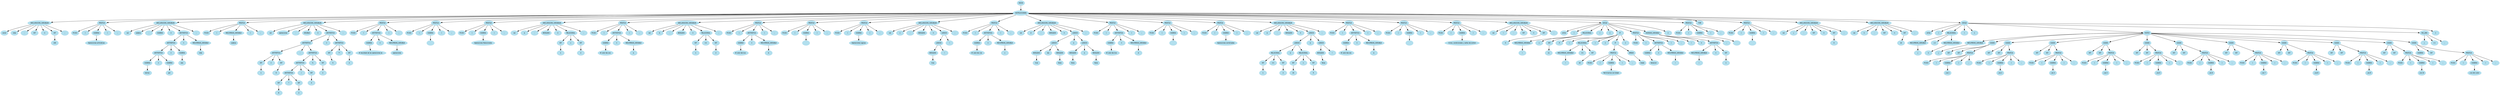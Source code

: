 digraph arbolAST{
node [shape=oval, style=filled, color=lightblue2, fontname=Helvetica, fontsize=10];
edge [fontname=Helvetica, fontsize=10];
n0[label="INICIO"];
n1[label="INSTRUCCIONES"];
n0 -> n1;
n2[label="DECLARACION_VARIABLES"];
n1 -> n2;
n3[label="const"];
n2 -> n3;
n4[label="nota"];
n2 -> n4;
n5[label=":"];
n2 -> n5;
n6[label="INT"];
n2 -> n6;
n7[label="="];
n2 -> n7;
n8[label="INT"];
n2 -> n8;
n9[label="100"];
n8 -> n9;
n10[label=";"];
n2 -> n10;
n11[label="PRINTLN"];
n1 -> n11;
n12[label="Println"];
n11 -> n12;
n13[label="("];
n11 -> n13;
n14[label="CADENA"];
n11 -> n14;
n15[label="Operaciones aritmeticas"];
n14 -> n15;
n16[label=")"];
n11 -> n16;
n17[label=";"];
n11 -> n17;
n18[label="DECLARACION_VARIABLES"];
n1 -> n18;
n19[label="var"];
n18 -> n19;
n20[label="cadena"];
n18 -> n20;
n21[label=":"];
n18 -> n21;
n22[label="CADENA"];
n18 -> n22;
n23[label="="];
n18 -> n23;
n24[label="ARITMETICA"];
n18 -> n24;
n25[label="ARITMETICA"];
n24 -> n25;
n26[label="ARITMETICA"];
n25 -> n26;
n27[label="CADENA"];
n26 -> n27;
n28[label="Vamos "];
n27 -> n28;
n29[label="+"];
n26 -> n29;
n30[label="CADENA"];
n26 -> n30;
n31[label="por "];
n30 -> n31;
n32[label="+"];
n25 -> n32;
n33[label="CADENA"];
n25 -> n33;
n34[label="ese "];
n33 -> n34;
n35[label="+"];
n24 -> n35;
n36[label="RECUPERAR_VARIABLE"];
n24 -> n36;
n37[label="nota"];
n36 -> n37;
n38[label=";"];
n18 -> n38;
n39[label="PRINTLN"];
n1 -> n39;
n40[label="Println"];
n39 -> n40;
n41[label="("];
n39 -> n41;
n42[label="RECUPERAR_VARIABLE"];
n39 -> n42;
n43[label="cadena"];
n42 -> n43;
n44[label=")"];
n39 -> n44;
n45[label=";"];
n39 -> n45;
n46[label="DECLARACION_VARIABLES"];
n1 -> n46;
n47[label="var"];
n46 -> n47;
n48[label="operaciones"];
n46 -> n48;
n49[label=":"];
n46 -> n49;
n50[label="DOUBLE"];
n46 -> n50;
n51[label="="];
n46 -> n51;
n52[label="ARITMETICA"];
n46 -> n52;
n53[label="ARITMETICA"];
n52 -> n53;
n54[label="ARITMETICA"];
n53 -> n54;
n55[label="INT"];
n54 -> n55;
n56[label="1"];
n55 -> n56;
n57[label="+"];
n54 -> n57;
n58[label="INT"];
n54 -> n58;
n59[label="9"];
n58 -> n59;
n60[label="-"];
n53 -> n60;
n61[label="ARITMETICA"];
n53 -> n61;
n62[label="ARITMETICA"];
n61 -> n62;
n63[label="ARITMETICA"];
n62 -> n63;
n64[label="INT"];
n63 -> n64;
n65[label="8"];
n64 -> n65;
n66[label="*"];
n63 -> n66;
n67[label="INT"];
n63 -> n67;
n68[label="2"];
n67 -> n68;
n69[label="/"];
n62 -> n69;
n70[label="INT"];
n62 -> n70;
n71[label="4"];
n70 -> n71;
n72[label="%"];
n61 -> n72;
n73[label="INT"];
n61 -> n73;
n74[label="2"];
n73 -> n74;
n75[label="+"];
n52 -> n75;
n76[label="ARITMETICA"];
n52 -> n76;
n77[label="INT"];
n76 -> n77;
n78[label="5"];
n77 -> n78;
n79[label="**"];
n76 -> n79;
n80[label="INT"];
n76 -> n80;
n81[label="2"];
n80 -> n81;
n82[label=";"];
n46 -> n82;
n83[label="PRINTLN"];
n1 -> n83;
n84[label="Println"];
n83 -> n84;
n85[label="("];
n83 -> n85;
n86[label="ARITMETICA"];
n83 -> n86;
n87[label="CADENA"];
n86 -> n87;
n88[label="El resultado de las operaciones es "];
n87 -> n88;
n89[label="+"];
n86 -> n89;
n90[label="RECUPERAR_VARIABLE"];
n86 -> n90;
n91[label="operaciones"];
n90 -> n91;
n92[label=")"];
n83 -> n92;
n93[label=";"];
n83 -> n93;
n94[label="PRINTLN"];
n1 -> n94;
n95[label="Println"];
n94 -> n95;
n96[label="("];
n94 -> n96;
n97[label="CADENA"];
n94 -> n97;
n98[label=""];
n97 -> n98;
n99[label=")"];
n94 -> n99;
n100[label=";"];
n94 -> n100;
n101[label="PRINTLN"];
n1 -> n101;
n102[label="Println"];
n101 -> n102;
n103[label="("];
n101 -> n103;
n104[label="CADENA"];
n101 -> n104;
n105[label="Operaciones Relacionales"];
n104 -> n105;
n106[label=")"];
n101 -> n106;
n107[label=";"];
n101 -> n107;
n108[label="DECLARACION_VARIABLES"];
n1 -> n108;
n109[label="var"];
n108 -> n109;
n110[label="a"];
n108 -> n110;
n111[label=":"];
n108 -> n111;
n112[label="BOOLEAN"];
n108 -> n112;
n113[label="="];
n108 -> n113;
n114[label="RELACIONAL"];
n108 -> n114;
n115[label="INT"];
n114 -> n115;
n116[label="1"];
n115 -> n116;
n117[label="<"];
n114 -> n117;
n118[label="INT"];
n114 -> n118;
n119[label="2"];
n118 -> n119;
n120[label=";"];
n108 -> n120;
n121[label="PRINTLN"];
n1 -> n121;
n122[label="Println"];
n121 -> n122;
n123[label="("];
n121 -> n123;
n124[label="ARITMETICA"];
n121 -> n124;
n125[label="CADENA"];
n124 -> n125;
n126[label="El valor de a es "];
n125 -> n126;
n127[label="+"];
n124 -> n127;
n128[label="RECUPERAR_VARIABLE"];
n124 -> n128;
n129[label="a"];
n128 -> n129;
n130[label=")"];
n121 -> n130;
n131[label=";"];
n121 -> n131;
n132[label="DECLARACION_VARIABLES"];
n1 -> n132;
n133[label="var"];
n132 -> n133;
n134[label="b"];
n132 -> n134;
n135[label=":"];
n132 -> n135;
n136[label="BOOLEAN"];
n132 -> n136;
n137[label="="];
n132 -> n137;
n138[label="RELACIONAL"];
n132 -> n138;
n139[label="INT"];
n138 -> n139;
n140[label="1"];
n139 -> n140;
n141[label="=="];
n138 -> n141;
n142[label="INT"];
n138 -> n142;
n143[label="2"];
n142 -> n143;
n144[label=";"];
n132 -> n144;
n145[label="PRINTLN"];
n1 -> n145;
n146[label="Println"];
n145 -> n146;
n147[label="("];
n145 -> n147;
n148[label="ARITMETICA"];
n145 -> n148;
n149[label="CADENA"];
n148 -> n149;
n150[label="El valor de b es "];
n149 -> n150;
n151[label="+"];
n148 -> n151;
n152[label="RECUPERAR_VARIABLE"];
n148 -> n152;
n153[label="b"];
n152 -> n153;
n154[label=")"];
n145 -> n154;
n155[label=";"];
n145 -> n155;
n156[label="PRINTLN"];
n1 -> n156;
n157[label="Println"];
n156 -> n157;
n158[label="("];
n156 -> n158;
n159[label="CADENA"];
n156 -> n159;
n160[label=""];
n159 -> n160;
n161[label=")"];
n156 -> n161;
n162[label=";"];
n156 -> n162;
n163[label="PRINTLN"];
n1 -> n163;
n164[label="Println"];
n163 -> n164;
n165[label="("];
n163 -> n165;
n166[label="CADENA"];
n163 -> n166;
n167[label="Operaciones Logicas"];
n166 -> n167;
n168[label=")"];
n163 -> n168;
n169[label=";"];
n163 -> n169;
n170[label="DECLARACION_VARIABLES"];
n1 -> n170;
n171[label="var"];
n170 -> n171;
n172[label="c"];
n170 -> n172;
n173[label=":"];
n170 -> n173;
n174[label="BOOLEAN"];
n170 -> n174;
n175[label="="];
n170 -> n175;
n176[label="LOGICO"];
n170 -> n176;
n177[label="LOGICO"];
n176 -> n177;
n178[label="BOOLEAN"];
n177 -> n178;
n179[label="true"];
n178 -> n179;
n180[label="!"];
n177 -> n180;
n181[label="!"];
n176 -> n181;
n182[label=";"];
n170 -> n182;
n183[label="PRINTLN"];
n1 -> n183;
n184[label="Println"];
n183 -> n184;
n185[label="("];
n183 -> n185;
n186[label="ARITMETICA"];
n183 -> n186;
n187[label="CADENA"];
n186 -> n187;
n188[label="El valor de c es "];
n187 -> n188;
n189[label="+"];
n186 -> n189;
n190[label="RECUPERAR_VARIABLE"];
n186 -> n190;
n191[label="c"];
n190 -> n191;
n192[label=")"];
n183 -> n192;
n193[label=";"];
n183 -> n193;
n194[label="DECLARACION_VARIABLES"];
n1 -> n194;
n195[label="var"];
n194 -> n195;
n196[label="d"];
n194 -> n196;
n197[label=":"];
n194 -> n197;
n198[label="BOOLEAN"];
n194 -> n198;
n199[label="="];
n194 -> n199;
n200[label="LOGICO"];
n194 -> n200;
n201[label="LOGICO"];
n200 -> n201;
n202[label="BOOLEAN"];
n201 -> n202;
n203[label="true"];
n202 -> n203;
n204[label="&&"];
n201 -> n204;
n205[label="BOOLEAN"];
n201 -> n205;
n206[label="false"];
n205 -> n206;
n207[label="||"];
n200 -> n207;
n208[label="LOGICO"];
n200 -> n208;
n209[label="BOOLEAN"];
n208 -> n209;
n210[label="false"];
n209 -> n210;
n211[label="||"];
n208 -> n211;
n212[label="BOOLEAN"];
n208 -> n212;
n213[label="false"];
n212 -> n213;
n214[label=";"];
n194 -> n214;
n215[label="PRINTLN"];
n1 -> n215;
n216[label="Println"];
n215 -> n216;
n217[label="("];
n215 -> n217;
n218[label="ARITMETICA"];
n215 -> n218;
n219[label="CADENA"];
n218 -> n219;
n220[label="El valor de d es "];
n219 -> n220;
n221[label="+"];
n218 -> n221;
n222[label="RECUPERAR_VARIABLE"];
n218 -> n222;
n223[label="d"];
n222 -> n223;
n224[label=")"];
n215 -> n224;
n225[label=";"];
n215 -> n225;
n226[label="PRINTLN"];
n1 -> n226;
n227[label="Println"];
n226 -> n227;
n228[label="("];
n226 -> n228;
n229[label="CADENA"];
n226 -> n229;
n230[label=""];
n229 -> n230;
n231[label=")"];
n226 -> n231;
n232[label=";"];
n226 -> n232;
n233[label="PRINTLN"];
n1 -> n233;
n234[label="Println"];
n233 -> n234;
n235[label="("];
n233 -> n235;
n236[label="CADENA"];
n233 -> n236;
n237[label="Operaciones combinadas"];
n236 -> n237;
n238[label=")"];
n233 -> n238;
n239[label=";"];
n233 -> n239;
n240[label="DECLARACION_VARIABLES"];
n1 -> n240;
n241[label="var"];
n240 -> n241;
n242[label="e"];
n240 -> n242;
n243[label=":"];
n240 -> n243;
n244[label="BOOLEAN"];
n240 -> n244;
n245[label="="];
n240 -> n245;
n246[label="LOGICO"];
n240 -> n246;
n247[label="LOGICO"];
n246 -> n247;
n248[label="RELACIONAL"];
n247 -> n248;
n249[label="INT"];
n248 -> n249;
n250[label="1"];
n249 -> n250;
n251[label="=="];
n248 -> n251;
n252[label="INT"];
n248 -> n252;
n253[label="2"];
n252 -> n253;
n254[label="||"];
n247 -> n254;
n255[label="RELACIONAL"];
n247 -> n255;
n256[label="INT"];
n255 -> n256;
n257[label="10"];
n256 -> n257;
n258[label="<"];
n255 -> n258;
n259[label="INT"];
n255 -> n259;
n260[label="5"];
n259 -> n260;
n261[label="||"];
n246 -> n261;
n262[label="LOGICO"];
n246 -> n262;
n263[label="BOOLEAN"];
n262 -> n263;
n264[label="false"];
n263 -> n264;
n265[label="!"];
n262 -> n265;
n266[label=";"];
n240 -> n266;
n267[label="PRINTLN"];
n1 -> n267;
n268[label="Println"];
n267 -> n268;
n269[label="("];
n267 -> n269;
n270[label="ARITMETICA"];
n267 -> n270;
n271[label="CADENA"];
n270 -> n271;
n272[label="El valor de e es "];
n271 -> n272;
n273[label="+"];
n270 -> n273;
n274[label="RECUPERAR_VARIABLE"];
n270 -> n274;
n275[label="e"];
n274 -> n275;
n276[label=")"];
n267 -> n276;
n277[label=";"];
n267 -> n277;
n278[label="PRINTLN"];
n1 -> n278;
n279[label="Println"];
n278 -> n279;
n280[label="("];
n278 -> n280;
n281[label="CADENA"];
n278 -> n281;
n282[label=""];
n281 -> n282;
n283[label=")"];
n278 -> n283;
n284[label=";"];
n278 -> n284;
n285[label="PRINTLN"];
n1 -> n285;
n286[label="Println"];
n285 -> n286;
n287[label="("];
n285 -> n287;
n288[label="CADENA"];
n285 -> n288;
n289[label="Ciclos, condicionales y saltos de control"];
n288 -> n289;
n290[label=")"];
n285 -> n290;
n291[label=";"];
n285 -> n291;
n292[label="DECLARACION_VARIABLES"];
n1 -> n292;
n293[label="var"];
n292 -> n293;
n294[label="i"];
n292 -> n294;
n295[label=":"];
n292 -> n295;
n296[label="INT"];
n292 -> n296;
n297[label="="];
n292 -> n297;
n298[label="INT"];
n292 -> n298;
n299[label="0"];
n298 -> n299;
n300[label=";"];
n292 -> n300;
n301[label="WHILE"];
n1 -> n301;
n302[label="while"];
n301 -> n302;
n303[label="("];
n301 -> n303;
n304[label="RELACIONAL"];
n301 -> n304;
n305[label="RECUPERAR_VARIABLE"];
n304 -> n305;
n306[label="i"];
n305 -> n306;
n307[label="<"];
n304 -> n307;
n308[label="INT"];
n304 -> n308;
n309[label="11"];
n308 -> n309;
n310[label=")"];
n301 -> n310;
n311[label="{"];
n301 -> n311;
n312[label="IF"];
n301 -> n312;
n313[label="if"];
n312 -> n313;
n314[label="("];
n312 -> n314;
n315[label="RELACIONAL"];
n312 -> n315;
n316[label="RECUPERAR_VARIABLE"];
n315 -> n316;
n317[label="i"];
n316 -> n317;
n318[label="=="];
n315 -> n318;
n319[label="INT"];
n315 -> n319;
n320[label="10"];
n319 -> n320;
n321[label=")"];
n312 -> n321;
n322[label="{"];
n312 -> n322;
n323[label="IF"];
n312 -> n323;
n324[label="PRINTLN"];
n323 -> n324;
n325[label="Println"];
n324 -> n325;
n326[label="("];
n324 -> n326;
n327[label="CADENA"];
n324 -> n327;
n328[label="Terminamos con break"];
n327 -> n328;
n329[label=")"];
n324 -> n329;
n330[label=";"];
n324 -> n330;
n331[label="BREAK"];
n323 -> n331;
n332[label="break"];
n331 -> n332;
n333[label="}"];
n312 -> n333;
n334[label="PRINTLN"];
n301 -> n334;
n335[label="Println"];
n334 -> n335;
n336[label="("];
n334 -> n336;
n337[label="ARITMETICA"];
n334 -> n337;
n338[label="CADENA"];
n337 -> n338;
n339[label="Iteracion "];
n338 -> n339;
n340[label="+"];
n337 -> n340;
n341[label="RECUPERAR_VARIABLE"];
n337 -> n341;
n342[label="i"];
n341 -> n342;
n343[label=")"];
n334 -> n343;
n344[label=";"];
n334 -> n344;
n345[label="ASIGNAR_VARIABLE"];
n301 -> n345;
n346[label="i"];
n345 -> n346;
n347[label="="];
n345 -> n347;
n348[label="ARITMETICA"];
n345 -> n348;
n349[label="RECUPERAR_VARIABLE"];
n348 -> n349;
n350[label="i"];
n349 -> n350;
n351[label="+"];
n348 -> n351;
n352[label="INT"];
n348 -> n352;
n353[label="1"];
n352 -> n353;
n354[label=";"];
n345 -> n354;
n355[label="}"];
n301 -> n355;
n356[label="PRINTLN"];
n1 -> n356;
n357[label="Println"];
n356 -> n357;
n358[label="("];
n356 -> n358;
n359[label="CADENA"];
n356 -> n359;
n360[label=""];
n359 -> n360;
n361[label=")"];
n356 -> n361;
n362[label=";"];
n356 -> n362;
n363[label="FOR"];
n1 -> n363;
n364[label="PRINTLN"];
n1 -> n364;
n365[label="Println"];
n364 -> n365;
n366[label="("];
n364 -> n366;
n367[label="CADENA"];
n364 -> n367;
n368[label=""];
n367 -> n368;
n369[label=")"];
n364 -> n369;
n370[label=";"];
n364 -> n370;
n371[label="DECLARACION_VARIABLES"];
n1 -> n371;
n372[label="var"];
n371 -> n372;
n373[label="j"];
n371 -> n373;
n374[label=":"];
n371 -> n374;
n375[label="INT"];
n371 -> n375;
n376[label="="];
n371 -> n376;
n377[label="INT"];
n371 -> n377;
n378[label="0"];
n377 -> n378;
n379[label=";"];
n371 -> n379;
n380[label="DECLARACION_VARIABLES"];
n1 -> n380;
n381[label="var"];
n380 -> n381;
n382[label="k"];
n380 -> n382;
n383[label=":"];
n380 -> n383;
n384[label="INT"];
n380 -> n384;
n385[label="="];
n380 -> n385;
n386[label="INT"];
n380 -> n386;
n387[label="10"];
n386 -> n387;
n388[label=";"];
n380 -> n388;
n389[label="WHILE"];
n1 -> n389;
n390[label="while"];
n389 -> n390;
n391[label="("];
n389 -> n391;
n392[label="RELACIONAL"];
n389 -> n392;
n393[label="RECUPERAR_VARIABLE"];
n392 -> n393;
n394[label="j"];
n393 -> n394;
n395[label="<="];
n392 -> n395;
n396[label="RECUPERAR_VARIABLE"];
n392 -> n396;
n397[label="k"];
n396 -> n397;
n398[label=")"];
n389 -> n398;
n399[label="{"];
n389 -> n399;
n400[label="MATCH"];
n389 -> n400;
n401[label="RECUPERAR_VARIABLE"];
n400 -> n401;
n402[label="j"];
n401 -> n402;
n403[label="CASOS"];
n400 -> n403;
n404[label="INT"];
n403 -> n404;
n405[label="INT"];
n403 -> n405;
n406[label="PRINTLN"];
n403 -> n406;
n407[label="Println"];
n406 -> n407;
n408[label="("];
n406 -> n408;
n409[label="CADENA"];
n406 -> n409;
n410[label="j es 1"];
n409 -> n410;
n411[label=")"];
n406 -> n411;
n412[label=";"];
n406 -> n412;
n413[label="CASOS"];
n400 -> n413;
n414[label="INT"];
n413 -> n414;
n415[label="INT"];
n413 -> n415;
n416[label="PRINTLN"];
n413 -> n416;
n417[label="Println"];
n416 -> n417;
n418[label="("];
n416 -> n418;
n419[label="CADENA"];
n416 -> n419;
n420[label="j es 2"];
n419 -> n420;
n421[label=")"];
n416 -> n421;
n422[label=";"];
n416 -> n422;
n423[label="CASOS"];
n400 -> n423;
n424[label="INT"];
n423 -> n424;
n425[label="INT"];
n423 -> n425;
n426[label="PRINTLN"];
n423 -> n426;
n427[label="Println"];
n426 -> n427;
n428[label="("];
n426 -> n428;
n429[label="CADENA"];
n426 -> n429;
n430[label="j es 3"];
n429 -> n430;
n431[label=")"];
n426 -> n431;
n432[label=";"];
n426 -> n432;
n433[label="CASOS"];
n400 -> n433;
n434[label="INT"];
n433 -> n434;
n435[label="INT"];
n433 -> n435;
n436[label="PRINTLN"];
n433 -> n436;
n437[label="Println"];
n436 -> n437;
n438[label="("];
n436 -> n438;
n439[label="CADENA"];
n436 -> n439;
n440[label="j es 4"];
n439 -> n440;
n441[label=")"];
n436 -> n441;
n442[label=";"];
n436 -> n442;
n443[label="CASOS"];
n400 -> n443;
n444[label="INT"];
n443 -> n444;
n445[label="INT"];
n443 -> n445;
n446[label="PRINTLN"];
n443 -> n446;
n447[label="Println"];
n446 -> n447;
n448[label="("];
n446 -> n448;
n449[label="CADENA"];
n446 -> n449;
n450[label="j es 5"];
n449 -> n450;
n451[label=")"];
n446 -> n451;
n452[label=";"];
n446 -> n452;
n453[label="CASOS"];
n400 -> n453;
n454[label="INT"];
n453 -> n454;
n455[label="INT"];
n453 -> n455;
n456[label="PRINTLN"];
n453 -> n456;
n457[label="Println"];
n456 -> n457;
n458[label="("];
n456 -> n458;
n459[label="CADENA"];
n456 -> n459;
n460[label="j es 6"];
n459 -> n460;
n461[label=")"];
n456 -> n461;
n462[label=";"];
n456 -> n462;
n463[label="CASOS"];
n400 -> n463;
n464[label="INT"];
n463 -> n464;
n465[label="INT"];
n463 -> n465;
n466[label="PRINTLN"];
n463 -> n466;
n467[label="Println"];
n466 -> n467;
n468[label="("];
n466 -> n468;
n469[label="CADENA"];
n466 -> n469;
n470[label="j es 7"];
n469 -> n470;
n471[label=")"];
n466 -> n471;
n472[label=";"];
n466 -> n472;
n473[label="CASOS"];
n400 -> n473;
n474[label="INT"];
n473 -> n474;
n475[label="INT"];
n473 -> n475;
n476[label="PRINTLN"];
n473 -> n476;
n477[label="Println"];
n476 -> n477;
n478[label="("];
n476 -> n478;
n479[label="CADENA"];
n476 -> n479;
n480[label="j es 8"];
n479 -> n480;
n481[label=")"];
n476 -> n481;
n482[label=";"];
n476 -> n482;
n483[label="CASOS"];
n400 -> n483;
n484[label="INT"];
n483 -> n484;
n485[label="INT"];
n483 -> n485;
n486[label="PRINTLN"];
n483 -> n486;
n487[label="Println"];
n486 -> n487;
n488[label="("];
n486 -> n488;
n489[label="CADENA"];
n486 -> n489;
n490[label="j es 9"];
n489 -> n490;
n491[label=")"];
n486 -> n491;
n492[label=";"];
n486 -> n492;
n493[label="CASOS"];
n400 -> n493;
n494[label="INT"];
n493 -> n494;
n495[label="INT"];
n493 -> n495;
n496[label="PRINTLN"];
n493 -> n496;
n497[label="Println"];
n496 -> n497;
n498[label="("];
n496 -> n498;
n499[label="CADENA"];
n496 -> n499;
n500[label="j es 10"];
n499 -> n500;
n501[label=")"];
n496 -> n501;
n502[label=";"];
n496 -> n502;
n503[label="CASOS"];
n400 -> n503;
n504[label="CADENA"];
n503 -> n504;
n505[label="INT"];
n503 -> n505;
n506[label="PRINTLN"];
n503 -> n506;
n507[label="Println"];
n506 -> n507;
n508[label="("];
n506 -> n508;
n509[label="CADENA"];
n506 -> n509;
n510[label="j es otro valor"];
n509 -> n510;
n511[label=")"];
n506 -> n511;
n512[label=";"];
n506 -> n512;
n513[label="INC_DEC"];
n389 -> n513;
n514[label="j"];
n513 -> n514;
n515[label="++"];
n513 -> n515;
n516[label=";"];
n513 -> n516;
n517[label="}"];
n389 -> n517;
}